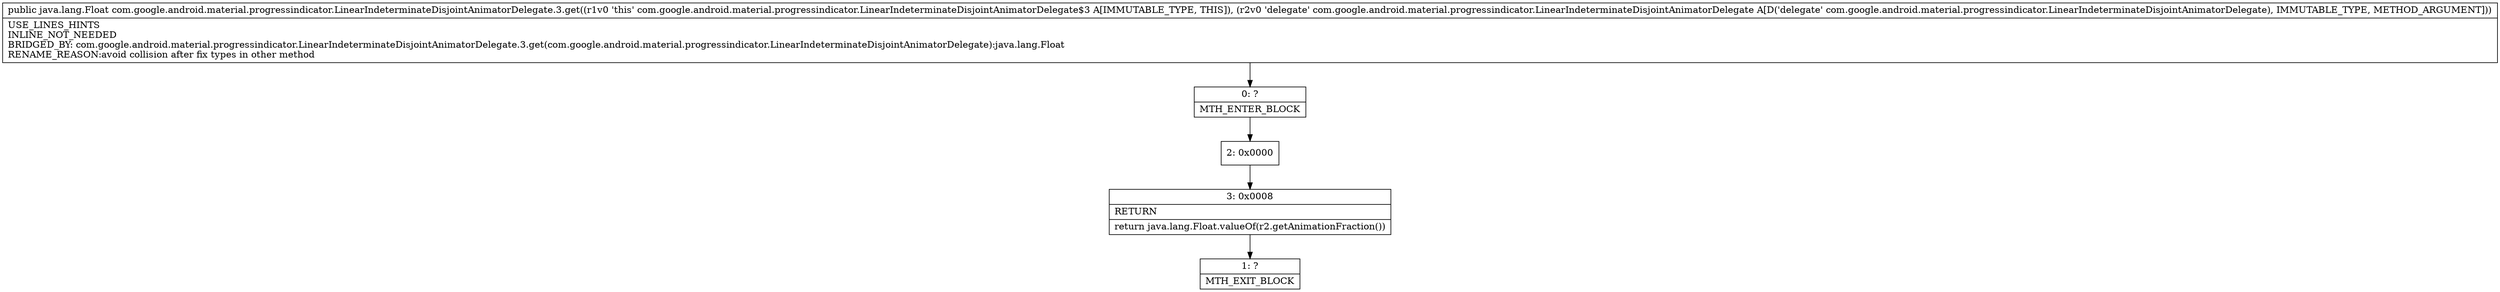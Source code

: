 digraph "CFG forcom.google.android.material.progressindicator.LinearIndeterminateDisjointAnimatorDelegate.3.get(Lcom\/google\/android\/material\/progressindicator\/LinearIndeterminateDisjointAnimatorDelegate;)Ljava\/lang\/Float;" {
Node_0 [shape=record,label="{0\:\ ?|MTH_ENTER_BLOCK\l}"];
Node_2 [shape=record,label="{2\:\ 0x0000}"];
Node_3 [shape=record,label="{3\:\ 0x0008|RETURN\l|return java.lang.Float.valueOf(r2.getAnimationFraction())\l}"];
Node_1 [shape=record,label="{1\:\ ?|MTH_EXIT_BLOCK\l}"];
MethodNode[shape=record,label="{public java.lang.Float com.google.android.material.progressindicator.LinearIndeterminateDisjointAnimatorDelegate.3.get((r1v0 'this' com.google.android.material.progressindicator.LinearIndeterminateDisjointAnimatorDelegate$3 A[IMMUTABLE_TYPE, THIS]), (r2v0 'delegate' com.google.android.material.progressindicator.LinearIndeterminateDisjointAnimatorDelegate A[D('delegate' com.google.android.material.progressindicator.LinearIndeterminateDisjointAnimatorDelegate), IMMUTABLE_TYPE, METHOD_ARGUMENT]))  | USE_LINES_HINTS\lINLINE_NOT_NEEDED\lBRIDGED_BY: com.google.android.material.progressindicator.LinearIndeterminateDisjointAnimatorDelegate.3.get(com.google.android.material.progressindicator.LinearIndeterminateDisjointAnimatorDelegate):java.lang.Float\lRENAME_REASON:avoid collision after fix types in other method\l}"];
MethodNode -> Node_0;Node_0 -> Node_2;
Node_2 -> Node_3;
Node_3 -> Node_1;
}

